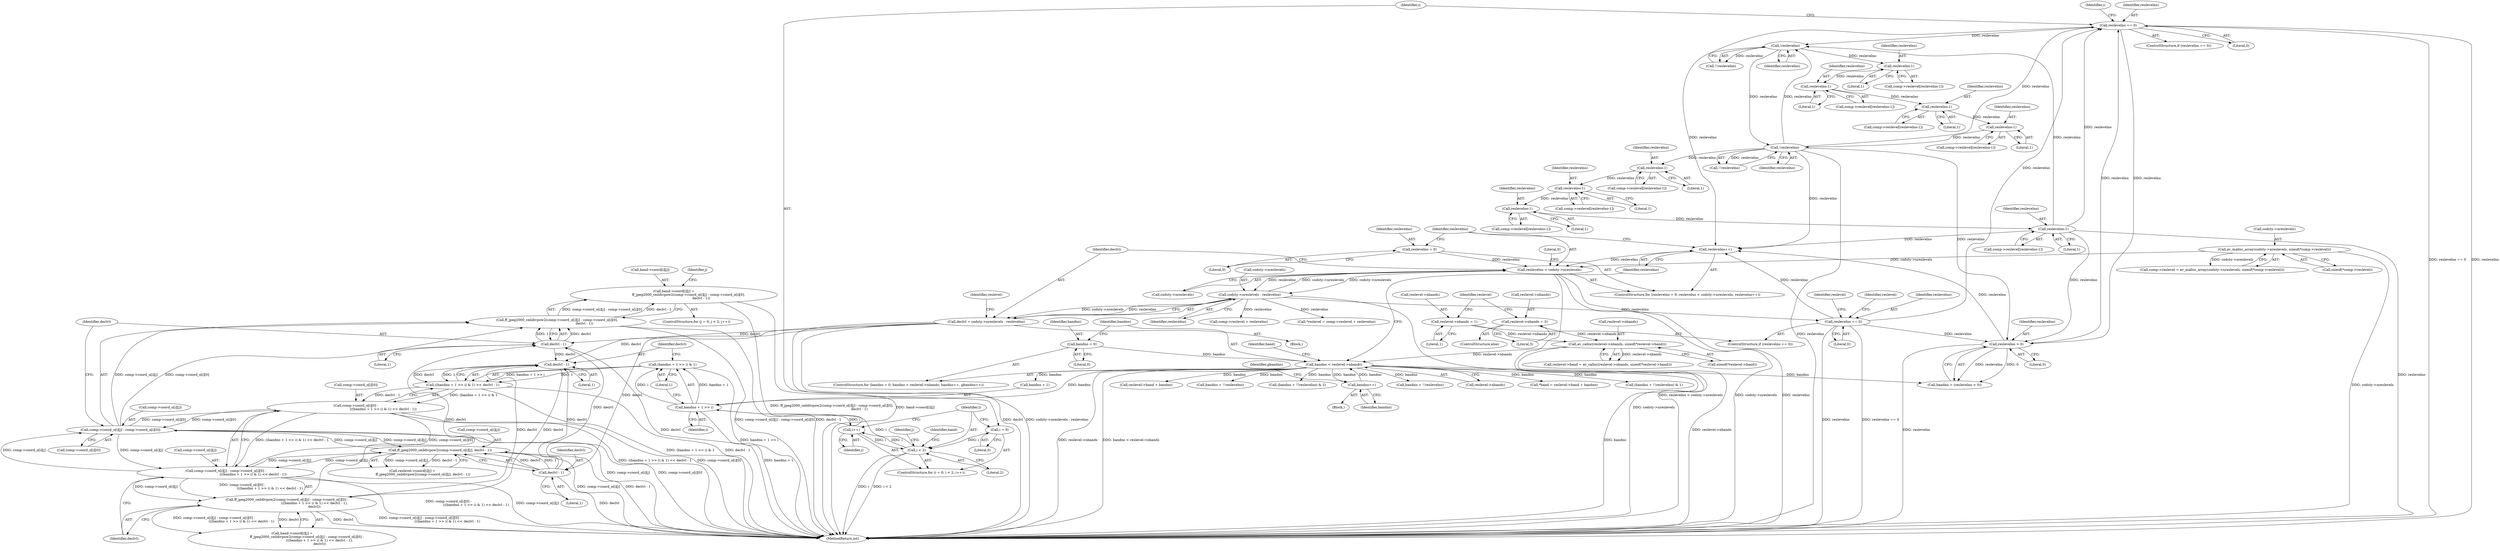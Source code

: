 digraph "0_FFmpeg_912ce9dd2080c5837285a471d750fa311e09b555_0@array" {
"1000685" [label="(Call,band->coord[i][j] =\n                            ff_jpeg2000_ceildivpow2(comp->coord_o[i][j] - comp->coord_o[i][0],\n                                                    declvl - 1))"];
"1000693" [label="(Call,ff_jpeg2000_ceildivpow2(comp->coord_o[i][j] - comp->coord_o[i][0],\n                                                    declvl - 1))"];
"1000694" [label="(Call,comp->coord_o[i][j] - comp->coord_o[i][0])"];
"1000355" [label="(Call,ff_jpeg2000_ceildivpow2(comp->coord_o[i][j], declvl - 1))"];
"1000773" [label="(Call,comp->coord_o[i][j] - comp->coord_o[i][0] -\n                                                    (((bandno + 1 >> i) & 1) << declvl - 1))"];
"1000781" [label="(Call,comp->coord_o[i][0] -\n                                                    (((bandno + 1 >> i) & 1) << declvl - 1))"];
"1000789" [label="(Call,((bandno + 1 >> i) & 1) << declvl - 1)"];
"1000790" [label="(Call,(bandno + 1 >> i) & 1)"];
"1000791" [label="(Call,bandno + 1 >> i)"];
"1000522" [label="(Call,bandno < reslevel->nbands)"];
"1000519" [label="(Call,bandno = 0)"];
"1000528" [label="(Call,bandno++)"];
"1000501" [label="(Call,av_calloc(reslevel->nbands, sizeof(*reslevel->band)))"];
"1000388" [label="(Call,reslevel->nbands = 1)"];
"1000394" [label="(Call,reslevel->nbands = 3)"];
"1000750" [label="(Call,i < 2)"];
"1000753" [label="(Call,i++)"];
"1000747" [label="(Call,i = 0)"];
"1000797" [label="(Call,declvl - 1)"];
"1000314" [label="(Call,declvl = codsty->nreslevels - reslevelno)"];
"1000316" [label="(Call,codsty->nreslevels - reslevelno)"];
"1000305" [label="(Call,reslevelno < codsty->nreslevels)"];
"1000302" [label="(Call,reslevelno = 0)"];
"1000310" [label="(Call,reslevelno++)"];
"1000663" [label="(Call,reslevelno == 0)"];
"1001472" [label="(Call,!reslevelno)"];
"1001461" [label="(Call,reslevelno-1)"];
"1001448" [label="(Call,reslevelno-1)"];
"1001426" [label="(Call,reslevelno-1)"];
"1001413" [label="(Call,reslevelno-1)"];
"1001393" [label="(Call,!reslevelno)"];
"1001540" [label="(Call,reslevelno-1)"];
"1001527" [label="(Call,reslevelno-1)"];
"1001505" [label="(Call,reslevelno-1)"];
"1001492" [label="(Call,reslevelno-1)"];
"1000573" [label="(Call,reslevelno > 0)"];
"1000385" [label="(Call,reslevelno == 0)"];
"1000284" [label="(Call,av_malloc_array(codsty->nreslevels, sizeof(*comp->reslevel)))"];
"1000363" [label="(Call,declvl - 1)"];
"1000772" [label="(Call,ff_jpeg2000_ceildivpow2(comp->coord_o[i][j] - comp->coord_o[i][0] -\n                                                    (((bandno + 1 >> i) & 1) << declvl - 1),\n                                                    declvl))"];
"1000709" [label="(Call,declvl - 1)"];
"1001469" [label="(Call,bandno + !!reslevelno)"];
"1000694" [label="(Call,comp->coord_o[i][j] - comp->coord_o[i][0])"];
"1000773" [label="(Call,comp->coord_o[i][j] - comp->coord_o[i][0] -\n                                                    (((bandno + 1 >> i) & 1) << declvl - 1))"];
"1000799" [label="(Literal,1)"];
"1000389" [label="(Call,reslevel->nbands)"];
"1000520" [label="(Identifier,bandno)"];
"1001392" [label="(Call,!!reslevelno)"];
"1001449" [label="(Identifier,reslevelno)"];
"1000524" [label="(Call,reslevel->nbands)"];
"1001488" [label="(Call,comp->reslevel[reslevelno-1])"];
"1001523" [label="(Call,comp->reslevel[reslevelno-1])"];
"1000392" [label="(Literal,1)"];
"1000749" [label="(Literal,0)"];
"1000527" [label="(Block,)"];
"1000324" [label="(Call,comp->reslevel + reslevelno)"];
"1001462" [label="(Identifier,reslevelno)"];
"1000522" [label="(Call,bandno < reslevel->nbands)"];
"1000404" [label="(Identifier,reslevel)"];
"1000390" [label="(Identifier,reslevel)"];
"1000757" [label="(Identifier,j)"];
"1000315" [label="(Identifier,declvl)"];
"1000797" [label="(Call,declvl - 1)"];
"1000302" [label="(Call,reslevelno = 0)"];
"1000497" [label="(Call,reslevel->band = av_calloc(reslevel->nbands, sizeof(*reslevel->band)))"];
"1000284" [label="(Call,av_malloc_array(codsty->nreslevels, sizeof(*comp->reslevel)))"];
"1000575" [label="(Literal,0)"];
"1001426" [label="(Call,reslevelno-1)"];
"1001536" [label="(Call,comp->reslevel[reslevelno-1])"];
"1000285" [label="(Call,codsty->nreslevels)"];
"1000664" [label="(Identifier,reslevelno)"];
"1000501" [label="(Call,av_calloc(reslevel->nbands, sizeof(*reslevel->band)))"];
"1001472" [label="(Call,!reslevelno)"];
"1001415" [label="(Literal,1)"];
"1000791" [label="(Call,bandno + 1 >> i)"];
"1000388" [label="(Call,reslevel->nbands = 1)"];
"1000306" [label="(Identifier,reslevelno)"];
"1000663" [label="(Call,reslevelno == 0)"];
"1000529" [label="(Identifier,bandno)"];
"1000322" [label="(Call,*reslevel = comp->reslevel + reslevelno)"];
"1001393" [label="(Call,!reslevelno)"];
"1000803" [label="(Identifier,band)"];
"1001471" [label="(Call,!!reslevelno)"];
"1000796" [label="(Literal,1)"];
"1000534" [label="(Call,*band = reslevel->band + bandno)"];
"1001461" [label="(Call,reslevelno-1)"];
"1000781" [label="(Call,comp->coord_o[i][0] -\n                                                    (((bandno + 1 >> i) & 1) << declvl - 1))"];
"1000790" [label="(Call,(bandno + 1 >> i) & 1)"];
"1000311" [label="(Identifier,reslevelno)"];
"1001389" [label="(Call,(bandno + !!reslevelno) & 1)"];
"1000317" [label="(Call,codsty->nreslevels)"];
"1001463" [label="(Literal,1)"];
"1000748" [label="(Identifier,i)"];
"1000387" [label="(Literal,0)"];
"1001529" [label="(Literal,1)"];
"1001394" [label="(Identifier,reslevelno)"];
"1000518" [label="(ControlStructure,for (bandno = 0; bandno < reslevel->nbands; bandno++, gbandno++))"];
"1001428" [label="(Literal,1)"];
"1000394" [label="(Call,reslevel->nbands = 3)"];
"1000398" [label="(Literal,3)"];
"1000288" [label="(Call,sizeof(*comp->reslevel))"];
"1000662" [label="(ControlStructure,if (reslevelno == 0))"];
"1000312" [label="(Block,)"];
"1001492" [label="(Call,reslevelno-1)"];
"1000709" [label="(Call,declvl - 1)"];
"1001501" [label="(Call,comp->reslevel[reslevelno-1])"];
"1000280" [label="(Call,comp->reslevel = av_malloc_array(codsty->nreslevels, sizeof(*comp->reslevel)))"];
"1000536" [label="(Call,reslevel->band + bandno)"];
"1001528" [label="(Identifier,reslevelno)"];
"1000301" [label="(ControlStructure,for (reslevelno = 0; reslevelno < codsty->nreslevels; reslevelno++))"];
"1001573" [label="(MethodReturn,int)"];
"1000754" [label="(Identifier,i)"];
"1000528" [label="(Call,bandno++)"];
"1000571" [label="(Call,bandno + (reslevelno > 0))"];
"1001409" [label="(Call,comp->reslevel[reslevelno-1])"];
"1001541" [label="(Identifier,reslevelno)"];
"1001540" [label="(Call,reslevelno-1)"];
"1000305" [label="(Call,reslevelno < codsty->nreslevels)"];
"1000686" [label="(Call,band->coord[i][j])"];
"1000665" [label="(Literal,0)"];
"1000774" [label="(Call,comp->coord_o[i][j])"];
"1001444" [label="(Call,comp->reslevel[reslevelno-1])"];
"1000385" [label="(Call,reslevelno == 0)"];
"1000314" [label="(Call,declvl = codsty->nreslevels - reslevelno)"];
"1000684" [label="(Identifier,j)"];
"1001448" [label="(Call,reslevelno-1)"];
"1000669" [label="(Identifier,i)"];
"1000310" [label="(Call,reslevelno++)"];
"1001427" [label="(Identifier,reslevelno)"];
"1000795" [label="(Identifier,i)"];
"1000323" [label="(Identifier,reslevel)"];
"1000519" [label="(Call,bandno = 0)"];
"1001413" [label="(Call,reslevelno-1)"];
"1000702" [label="(Call,comp->coord_o[i][0])"];
"1000320" [label="(Identifier,reslevelno)"];
"1000307" [label="(Call,codsty->nreslevels)"];
"1000751" [label="(Identifier,i)"];
"1001493" [label="(Identifier,reslevelno)"];
"1000363" [label="(Call,declvl - 1)"];
"1001507" [label="(Literal,1)"];
"1000710" [label="(Identifier,declvl)"];
"1000303" [label="(Identifier,reslevelno)"];
"1001506" [label="(Identifier,reslevelno)"];
"1001505" [label="(Call,reslevelno-1)"];
"1000746" [label="(ControlStructure,for (i = 0; i < 2; i++))"];
"1001390" [label="(Call,bandno + !!reslevelno)"];
"1000384" [label="(ControlStructure,if (reslevelno == 0))"];
"1000355" [label="(Call,ff_jpeg2000_ceildivpow2(comp->coord_o[i][j], declvl - 1))"];
"1000772" [label="(Call,ff_jpeg2000_ceildivpow2(comp->coord_o[i][j] - comp->coord_o[i][0] -\n                                                    (((bandno + 1 >> i) & 1) << declvl - 1),\n                                                    declvl))"];
"1000753" [label="(Call,i++)"];
"1000750" [label="(Call,i < 2)"];
"1001527" [label="(Call,reslevelno-1)"];
"1000393" [label="(ControlStructure,else)"];
"1001414" [label="(Identifier,reslevelno)"];
"1000792" [label="(Call,bandno + 1)"];
"1000535" [label="(Identifier,band)"];
"1000396" [label="(Identifier,reslevel)"];
"1000782" [label="(Call,comp->coord_o[i][0])"];
"1001457" [label="(Call,comp->reslevel[reslevelno-1])"];
"1000316" [label="(Call,codsty->nreslevels - reslevelno)"];
"1000347" [label="(Call,reslevel->coord[i][j] =\n                    ff_jpeg2000_ceildivpow2(comp->coord_o[i][j], declvl - 1))"];
"1000505" [label="(Call,sizeof(*reslevel->band))"];
"1000502" [label="(Call,reslevel->nbands)"];
"1000711" [label="(Literal,1)"];
"1000573" [label="(Call,reslevelno > 0)"];
"1000386" [label="(Identifier,reslevelno)"];
"1000676" [label="(ControlStructure,for (j = 0; j < 2; j++))"];
"1000685" [label="(Call,band->coord[i][j] =\n                            ff_jpeg2000_ceildivpow2(comp->coord_o[i][j] - comp->coord_o[i][0],\n                                                    declvl - 1))"];
"1001572" [label="(Literal,0)"];
"1000764" [label="(Call,band->coord[i][j] =\n                            ff_jpeg2000_ceildivpow2(comp->coord_o[i][j] - comp->coord_o[i][0] -\n                                                    (((bandno + 1 >> i) & 1) << declvl - 1),\n                                                    declvl))"];
"1000693" [label="(Call,ff_jpeg2000_ceildivpow2(comp->coord_o[i][j] - comp->coord_o[i][0],\n                                                    declvl - 1))"];
"1001468" [label="(Call,(bandno + !!reslevelno) & 2)"];
"1000789" [label="(Call,((bandno + 1 >> i) & 1) << declvl - 1)"];
"1000531" [label="(Identifier,gbandno)"];
"1000695" [label="(Call,comp->coord_o[i][j])"];
"1001542" [label="(Literal,1)"];
"1000800" [label="(Identifier,declvl)"];
"1000356" [label="(Call,comp->coord_o[i][j])"];
"1000395" [label="(Call,reslevel->nbands)"];
"1000364" [label="(Identifier,declvl)"];
"1000798" [label="(Identifier,declvl)"];
"1001422" [label="(Call,comp->reslevel[reslevelno-1])"];
"1001473" [label="(Identifier,reslevelno)"];
"1000747" [label="(Call,i = 0)"];
"1000574" [label="(Identifier,reslevelno)"];
"1000521" [label="(Literal,0)"];
"1001450" [label="(Literal,1)"];
"1000523" [label="(Identifier,bandno)"];
"1000304" [label="(Literal,0)"];
"1000365" [label="(Literal,1)"];
"1001494" [label="(Literal,1)"];
"1000752" [label="(Literal,2)"];
"1000685" -> "1000676"  [label="AST: "];
"1000685" -> "1000693"  [label="CFG: "];
"1000686" -> "1000685"  [label="AST: "];
"1000693" -> "1000685"  [label="AST: "];
"1000684" -> "1000685"  [label="CFG: "];
"1000685" -> "1001573"  [label="DDG: ff_jpeg2000_ceildivpow2(comp->coord_o[i][j] - comp->coord_o[i][0],\n                                                    declvl - 1)"];
"1000685" -> "1001573"  [label="DDG: band->coord[i][j]"];
"1000693" -> "1000685"  [label="DDG: comp->coord_o[i][j] - comp->coord_o[i][0]"];
"1000693" -> "1000685"  [label="DDG: declvl - 1"];
"1000693" -> "1000709"  [label="CFG: "];
"1000694" -> "1000693"  [label="AST: "];
"1000709" -> "1000693"  [label="AST: "];
"1000693" -> "1001573"  [label="DDG: declvl - 1"];
"1000693" -> "1001573"  [label="DDG: comp->coord_o[i][j] - comp->coord_o[i][0]"];
"1000694" -> "1000693"  [label="DDG: comp->coord_o[i][j]"];
"1000694" -> "1000693"  [label="DDG: comp->coord_o[i][0]"];
"1000709" -> "1000693"  [label="DDG: declvl"];
"1000709" -> "1000693"  [label="DDG: 1"];
"1000694" -> "1000702"  [label="CFG: "];
"1000695" -> "1000694"  [label="AST: "];
"1000702" -> "1000694"  [label="AST: "];
"1000710" -> "1000694"  [label="CFG: "];
"1000694" -> "1001573"  [label="DDG: comp->coord_o[i][j]"];
"1000694" -> "1001573"  [label="DDG: comp->coord_o[i][0]"];
"1000694" -> "1000355"  [label="DDG: comp->coord_o[i][j]"];
"1000355" -> "1000694"  [label="DDG: comp->coord_o[i][j]"];
"1000773" -> "1000694"  [label="DDG: comp->coord_o[i][j]"];
"1000781" -> "1000694"  [label="DDG: comp->coord_o[i][0]"];
"1000694" -> "1000773"  [label="DDG: comp->coord_o[i][j]"];
"1000694" -> "1000781"  [label="DDG: comp->coord_o[i][0]"];
"1000355" -> "1000347"  [label="AST: "];
"1000355" -> "1000363"  [label="CFG: "];
"1000356" -> "1000355"  [label="AST: "];
"1000363" -> "1000355"  [label="AST: "];
"1000347" -> "1000355"  [label="CFG: "];
"1000355" -> "1001573"  [label="DDG: comp->coord_o[i][j]"];
"1000355" -> "1001573"  [label="DDG: declvl - 1"];
"1000355" -> "1000347"  [label="DDG: comp->coord_o[i][j]"];
"1000355" -> "1000347"  [label="DDG: declvl - 1"];
"1000773" -> "1000355"  [label="DDG: comp->coord_o[i][j]"];
"1000363" -> "1000355"  [label="DDG: declvl"];
"1000363" -> "1000355"  [label="DDG: 1"];
"1000355" -> "1000773"  [label="DDG: comp->coord_o[i][j]"];
"1000773" -> "1000772"  [label="AST: "];
"1000773" -> "1000781"  [label="CFG: "];
"1000774" -> "1000773"  [label="AST: "];
"1000781" -> "1000773"  [label="AST: "];
"1000800" -> "1000773"  [label="CFG: "];
"1000773" -> "1001573"  [label="DDG: comp->coord_o[i][0] -\n                                                    (((bandno + 1 >> i) & 1) << declvl - 1)"];
"1000773" -> "1001573"  [label="DDG: comp->coord_o[i][j]"];
"1000773" -> "1000772"  [label="DDG: comp->coord_o[i][j]"];
"1000773" -> "1000772"  [label="DDG: comp->coord_o[i][0] -\n                                                    (((bandno + 1 >> i) & 1) << declvl - 1)"];
"1000781" -> "1000773"  [label="DDG: comp->coord_o[i][0]"];
"1000781" -> "1000773"  [label="DDG: ((bandno + 1 >> i) & 1) << declvl - 1"];
"1000781" -> "1000789"  [label="CFG: "];
"1000782" -> "1000781"  [label="AST: "];
"1000789" -> "1000781"  [label="AST: "];
"1000781" -> "1001573"  [label="DDG: ((bandno + 1 >> i) & 1) << declvl - 1"];
"1000781" -> "1001573"  [label="DDG: comp->coord_o[i][0]"];
"1000789" -> "1000781"  [label="DDG: (bandno + 1 >> i) & 1"];
"1000789" -> "1000781"  [label="DDG: declvl - 1"];
"1000789" -> "1000797"  [label="CFG: "];
"1000790" -> "1000789"  [label="AST: "];
"1000797" -> "1000789"  [label="AST: "];
"1000789" -> "1001573"  [label="DDG: (bandno + 1 >> i) & 1"];
"1000789" -> "1001573"  [label="DDG: declvl - 1"];
"1000790" -> "1000789"  [label="DDG: bandno + 1 >> i"];
"1000790" -> "1000789"  [label="DDG: 1"];
"1000797" -> "1000789"  [label="DDG: declvl"];
"1000797" -> "1000789"  [label="DDG: 1"];
"1000790" -> "1000796"  [label="CFG: "];
"1000791" -> "1000790"  [label="AST: "];
"1000796" -> "1000790"  [label="AST: "];
"1000798" -> "1000790"  [label="CFG: "];
"1000790" -> "1001573"  [label="DDG: bandno + 1 >> i"];
"1000791" -> "1000790"  [label="DDG: bandno + 1"];
"1000791" -> "1000790"  [label="DDG: i"];
"1000791" -> "1000795"  [label="CFG: "];
"1000792" -> "1000791"  [label="AST: "];
"1000795" -> "1000791"  [label="AST: "];
"1000796" -> "1000791"  [label="CFG: "];
"1000791" -> "1001573"  [label="DDG: bandno + 1"];
"1000791" -> "1000753"  [label="DDG: i"];
"1000522" -> "1000791"  [label="DDG: bandno"];
"1000750" -> "1000791"  [label="DDG: i"];
"1000522" -> "1000518"  [label="AST: "];
"1000522" -> "1000524"  [label="CFG: "];
"1000523" -> "1000522"  [label="AST: "];
"1000524" -> "1000522"  [label="AST: "];
"1000535" -> "1000522"  [label="CFG: "];
"1000311" -> "1000522"  [label="CFG: "];
"1000522" -> "1001573"  [label="DDG: reslevel->nbands"];
"1000522" -> "1001573"  [label="DDG: bandno < reslevel->nbands"];
"1000522" -> "1001573"  [label="DDG: bandno"];
"1000519" -> "1000522"  [label="DDG: bandno"];
"1000528" -> "1000522"  [label="DDG: bandno"];
"1000501" -> "1000522"  [label="DDG: reslevel->nbands"];
"1000522" -> "1000528"  [label="DDG: bandno"];
"1000522" -> "1000534"  [label="DDG: bandno"];
"1000522" -> "1000536"  [label="DDG: bandno"];
"1000522" -> "1000571"  [label="DDG: bandno"];
"1000522" -> "1000792"  [label="DDG: bandno"];
"1000522" -> "1001389"  [label="DDG: bandno"];
"1000522" -> "1001390"  [label="DDG: bandno"];
"1000522" -> "1001468"  [label="DDG: bandno"];
"1000522" -> "1001469"  [label="DDG: bandno"];
"1000519" -> "1000518"  [label="AST: "];
"1000519" -> "1000521"  [label="CFG: "];
"1000520" -> "1000519"  [label="AST: "];
"1000521" -> "1000519"  [label="AST: "];
"1000523" -> "1000519"  [label="CFG: "];
"1000528" -> "1000527"  [label="AST: "];
"1000528" -> "1000529"  [label="CFG: "];
"1000529" -> "1000528"  [label="AST: "];
"1000531" -> "1000528"  [label="CFG: "];
"1000501" -> "1000497"  [label="AST: "];
"1000501" -> "1000505"  [label="CFG: "];
"1000502" -> "1000501"  [label="AST: "];
"1000505" -> "1000501"  [label="AST: "];
"1000497" -> "1000501"  [label="CFG: "];
"1000501" -> "1001573"  [label="DDG: reslevel->nbands"];
"1000501" -> "1000497"  [label="DDG: reslevel->nbands"];
"1000388" -> "1000501"  [label="DDG: reslevel->nbands"];
"1000394" -> "1000501"  [label="DDG: reslevel->nbands"];
"1000388" -> "1000384"  [label="AST: "];
"1000388" -> "1000392"  [label="CFG: "];
"1000389" -> "1000388"  [label="AST: "];
"1000392" -> "1000388"  [label="AST: "];
"1000404" -> "1000388"  [label="CFG: "];
"1000394" -> "1000393"  [label="AST: "];
"1000394" -> "1000398"  [label="CFG: "];
"1000395" -> "1000394"  [label="AST: "];
"1000398" -> "1000394"  [label="AST: "];
"1000404" -> "1000394"  [label="CFG: "];
"1000750" -> "1000746"  [label="AST: "];
"1000750" -> "1000752"  [label="CFG: "];
"1000751" -> "1000750"  [label="AST: "];
"1000752" -> "1000750"  [label="AST: "];
"1000757" -> "1000750"  [label="CFG: "];
"1000803" -> "1000750"  [label="CFG: "];
"1000750" -> "1001573"  [label="DDG: i"];
"1000750" -> "1001573"  [label="DDG: i < 2"];
"1000753" -> "1000750"  [label="DDG: i"];
"1000747" -> "1000750"  [label="DDG: i"];
"1000750" -> "1000753"  [label="DDG: i"];
"1000753" -> "1000746"  [label="AST: "];
"1000753" -> "1000754"  [label="CFG: "];
"1000754" -> "1000753"  [label="AST: "];
"1000751" -> "1000753"  [label="CFG: "];
"1000747" -> "1000746"  [label="AST: "];
"1000747" -> "1000749"  [label="CFG: "];
"1000748" -> "1000747"  [label="AST: "];
"1000749" -> "1000747"  [label="AST: "];
"1000751" -> "1000747"  [label="CFG: "];
"1000797" -> "1000799"  [label="CFG: "];
"1000798" -> "1000797"  [label="AST: "];
"1000799" -> "1000797"  [label="AST: "];
"1000314" -> "1000797"  [label="DDG: declvl"];
"1000363" -> "1000797"  [label="DDG: declvl"];
"1000772" -> "1000797"  [label="DDG: declvl"];
"1000709" -> "1000797"  [label="DDG: declvl"];
"1000797" -> "1000772"  [label="DDG: declvl"];
"1000314" -> "1000312"  [label="AST: "];
"1000314" -> "1000316"  [label="CFG: "];
"1000315" -> "1000314"  [label="AST: "];
"1000316" -> "1000314"  [label="AST: "];
"1000323" -> "1000314"  [label="CFG: "];
"1000314" -> "1001573"  [label="DDG: declvl"];
"1000314" -> "1001573"  [label="DDG: codsty->nreslevels - reslevelno"];
"1000316" -> "1000314"  [label="DDG: codsty->nreslevels"];
"1000316" -> "1000314"  [label="DDG: reslevelno"];
"1000314" -> "1000363"  [label="DDG: declvl"];
"1000314" -> "1000709"  [label="DDG: declvl"];
"1000316" -> "1000320"  [label="CFG: "];
"1000317" -> "1000316"  [label="AST: "];
"1000320" -> "1000316"  [label="AST: "];
"1000316" -> "1001573"  [label="DDG: codsty->nreslevels"];
"1000316" -> "1000305"  [label="DDG: codsty->nreslevels"];
"1000305" -> "1000316"  [label="DDG: codsty->nreslevels"];
"1000305" -> "1000316"  [label="DDG: reslevelno"];
"1000316" -> "1000322"  [label="DDG: reslevelno"];
"1000316" -> "1000324"  [label="DDG: reslevelno"];
"1000316" -> "1000385"  [label="DDG: reslevelno"];
"1000305" -> "1000301"  [label="AST: "];
"1000305" -> "1000307"  [label="CFG: "];
"1000306" -> "1000305"  [label="AST: "];
"1000307" -> "1000305"  [label="AST: "];
"1000315" -> "1000305"  [label="CFG: "];
"1001572" -> "1000305"  [label="CFG: "];
"1000305" -> "1001573"  [label="DDG: reslevelno < codsty->nreslevels"];
"1000305" -> "1001573"  [label="DDG: codsty->nreslevels"];
"1000305" -> "1001573"  [label="DDG: reslevelno"];
"1000302" -> "1000305"  [label="DDG: reslevelno"];
"1000310" -> "1000305"  [label="DDG: reslevelno"];
"1000284" -> "1000305"  [label="DDG: codsty->nreslevels"];
"1000302" -> "1000301"  [label="AST: "];
"1000302" -> "1000304"  [label="CFG: "];
"1000303" -> "1000302"  [label="AST: "];
"1000304" -> "1000302"  [label="AST: "];
"1000306" -> "1000302"  [label="CFG: "];
"1000310" -> "1000301"  [label="AST: "];
"1000310" -> "1000311"  [label="CFG: "];
"1000311" -> "1000310"  [label="AST: "];
"1000306" -> "1000310"  [label="CFG: "];
"1000663" -> "1000310"  [label="DDG: reslevelno"];
"1001472" -> "1000310"  [label="DDG: reslevelno"];
"1000573" -> "1000310"  [label="DDG: reslevelno"];
"1000385" -> "1000310"  [label="DDG: reslevelno"];
"1001540" -> "1000310"  [label="DDG: reslevelno"];
"1000663" -> "1000662"  [label="AST: "];
"1000663" -> "1000665"  [label="CFG: "];
"1000664" -> "1000663"  [label="AST: "];
"1000665" -> "1000663"  [label="AST: "];
"1000669" -> "1000663"  [label="CFG: "];
"1000748" -> "1000663"  [label="CFG: "];
"1000663" -> "1001573"  [label="DDG: reslevelno == 0"];
"1000663" -> "1001573"  [label="DDG: reslevelno"];
"1000663" -> "1000573"  [label="DDG: reslevelno"];
"1001472" -> "1000663"  [label="DDG: reslevelno"];
"1000573" -> "1000663"  [label="DDG: reslevelno"];
"1000385" -> "1000663"  [label="DDG: reslevelno"];
"1001540" -> "1000663"  [label="DDG: reslevelno"];
"1000663" -> "1001393"  [label="DDG: reslevelno"];
"1001472" -> "1001471"  [label="AST: "];
"1001472" -> "1001473"  [label="CFG: "];
"1001473" -> "1001472"  [label="AST: "];
"1001471" -> "1001472"  [label="CFG: "];
"1001472" -> "1001573"  [label="DDG: reslevelno"];
"1001472" -> "1000573"  [label="DDG: reslevelno"];
"1001472" -> "1001393"  [label="DDG: reslevelno"];
"1001472" -> "1001471"  [label="DDG: reslevelno"];
"1001461" -> "1001472"  [label="DDG: reslevelno"];
"1001393" -> "1001472"  [label="DDG: reslevelno"];
"1001472" -> "1001492"  [label="DDG: reslevelno"];
"1001461" -> "1001457"  [label="AST: "];
"1001461" -> "1001463"  [label="CFG: "];
"1001462" -> "1001461"  [label="AST: "];
"1001463" -> "1001461"  [label="AST: "];
"1001457" -> "1001461"  [label="CFG: "];
"1001448" -> "1001461"  [label="DDG: reslevelno"];
"1001448" -> "1001444"  [label="AST: "];
"1001448" -> "1001450"  [label="CFG: "];
"1001449" -> "1001448"  [label="AST: "];
"1001450" -> "1001448"  [label="AST: "];
"1001444" -> "1001448"  [label="CFG: "];
"1001426" -> "1001448"  [label="DDG: reslevelno"];
"1001426" -> "1001422"  [label="AST: "];
"1001426" -> "1001428"  [label="CFG: "];
"1001427" -> "1001426"  [label="AST: "];
"1001428" -> "1001426"  [label="AST: "];
"1001422" -> "1001426"  [label="CFG: "];
"1001413" -> "1001426"  [label="DDG: reslevelno"];
"1001413" -> "1001409"  [label="AST: "];
"1001413" -> "1001415"  [label="CFG: "];
"1001414" -> "1001413"  [label="AST: "];
"1001415" -> "1001413"  [label="AST: "];
"1001409" -> "1001413"  [label="CFG: "];
"1001393" -> "1001413"  [label="DDG: reslevelno"];
"1001393" -> "1001392"  [label="AST: "];
"1001393" -> "1001394"  [label="CFG: "];
"1001394" -> "1001393"  [label="AST: "];
"1001392" -> "1001393"  [label="CFG: "];
"1001393" -> "1001392"  [label="DDG: reslevelno"];
"1001540" -> "1001393"  [label="DDG: reslevelno"];
"1001540" -> "1001536"  [label="AST: "];
"1001540" -> "1001542"  [label="CFG: "];
"1001541" -> "1001540"  [label="AST: "];
"1001542" -> "1001540"  [label="AST: "];
"1001536" -> "1001540"  [label="CFG: "];
"1001540" -> "1001573"  [label="DDG: reslevelno"];
"1001540" -> "1000573"  [label="DDG: reslevelno"];
"1001527" -> "1001540"  [label="DDG: reslevelno"];
"1001527" -> "1001523"  [label="AST: "];
"1001527" -> "1001529"  [label="CFG: "];
"1001528" -> "1001527"  [label="AST: "];
"1001529" -> "1001527"  [label="AST: "];
"1001523" -> "1001527"  [label="CFG: "];
"1001505" -> "1001527"  [label="DDG: reslevelno"];
"1001505" -> "1001501"  [label="AST: "];
"1001505" -> "1001507"  [label="CFG: "];
"1001506" -> "1001505"  [label="AST: "];
"1001507" -> "1001505"  [label="AST: "];
"1001501" -> "1001505"  [label="CFG: "];
"1001492" -> "1001505"  [label="DDG: reslevelno"];
"1001492" -> "1001488"  [label="AST: "];
"1001492" -> "1001494"  [label="CFG: "];
"1001493" -> "1001492"  [label="AST: "];
"1001494" -> "1001492"  [label="AST: "];
"1001488" -> "1001492"  [label="CFG: "];
"1000573" -> "1000571"  [label="AST: "];
"1000573" -> "1000575"  [label="CFG: "];
"1000574" -> "1000573"  [label="AST: "];
"1000575" -> "1000573"  [label="AST: "];
"1000571" -> "1000573"  [label="CFG: "];
"1000573" -> "1001573"  [label="DDG: reslevelno"];
"1000573" -> "1000571"  [label="DDG: reslevelno"];
"1000573" -> "1000571"  [label="DDG: 0"];
"1000385" -> "1000573"  [label="DDG: reslevelno"];
"1000385" -> "1000384"  [label="AST: "];
"1000385" -> "1000387"  [label="CFG: "];
"1000386" -> "1000385"  [label="AST: "];
"1000387" -> "1000385"  [label="AST: "];
"1000390" -> "1000385"  [label="CFG: "];
"1000396" -> "1000385"  [label="CFG: "];
"1000385" -> "1001573"  [label="DDG: reslevelno"];
"1000385" -> "1001573"  [label="DDG: reslevelno == 0"];
"1000284" -> "1000280"  [label="AST: "];
"1000284" -> "1000288"  [label="CFG: "];
"1000285" -> "1000284"  [label="AST: "];
"1000288" -> "1000284"  [label="AST: "];
"1000280" -> "1000284"  [label="CFG: "];
"1000284" -> "1001573"  [label="DDG: codsty->nreslevels"];
"1000284" -> "1000280"  [label="DDG: codsty->nreslevels"];
"1000363" -> "1000365"  [label="CFG: "];
"1000364" -> "1000363"  [label="AST: "];
"1000365" -> "1000363"  [label="AST: "];
"1000363" -> "1001573"  [label="DDG: declvl"];
"1000363" -> "1000709"  [label="DDG: declvl"];
"1000772" -> "1000764"  [label="AST: "];
"1000772" -> "1000800"  [label="CFG: "];
"1000800" -> "1000772"  [label="AST: "];
"1000764" -> "1000772"  [label="CFG: "];
"1000772" -> "1001573"  [label="DDG: comp->coord_o[i][j] - comp->coord_o[i][0] -\n                                                    (((bandno + 1 >> i) & 1) << declvl - 1)"];
"1000772" -> "1001573"  [label="DDG: declvl"];
"1000772" -> "1000709"  [label="DDG: declvl"];
"1000772" -> "1000764"  [label="DDG: comp->coord_o[i][j] - comp->coord_o[i][0] -\n                                                    (((bandno + 1 >> i) & 1) << declvl - 1)"];
"1000772" -> "1000764"  [label="DDG: declvl"];
"1000709" -> "1000711"  [label="CFG: "];
"1000710" -> "1000709"  [label="AST: "];
"1000711" -> "1000709"  [label="AST: "];
"1000709" -> "1001573"  [label="DDG: declvl"];
}

